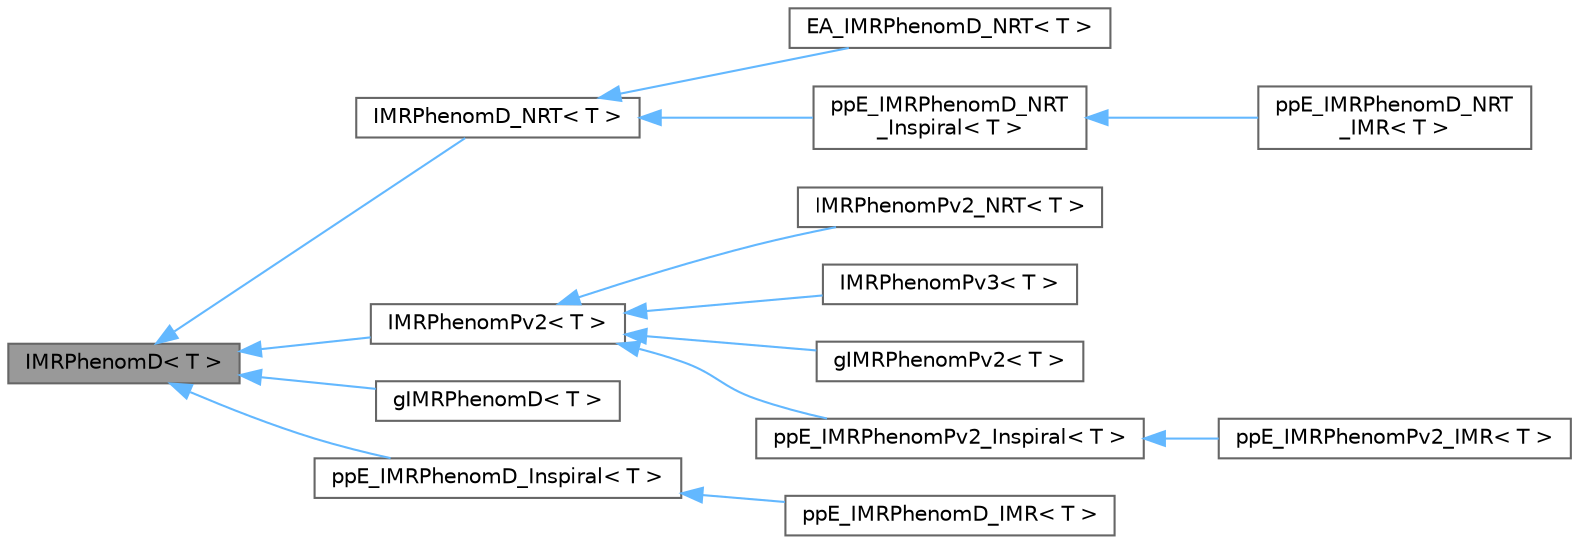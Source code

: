 digraph "IMRPhenomD&lt; T &gt;"
{
 // LATEX_PDF_SIZE
  bgcolor="transparent";
  edge [fontname=Helvetica,fontsize=10,labelfontname=Helvetica,labelfontsize=10];
  node [fontname=Helvetica,fontsize=10,shape=box,height=0.2,width=0.4];
  rankdir="LR";
  Node1 [id="Node000001",label="IMRPhenomD\< T \>",height=0.2,width=0.4,color="gray40", fillcolor="grey60", style="filled", fontcolor="black",tooltip=" "];
  Node1 -> Node2 [id="edge1_Node000001_Node000002",dir="back",color="steelblue1",style="solid",tooltip=" "];
  Node2 [id="Node000002",label="IMRPhenomD_NRT\< T \>",height=0.2,width=0.4,color="gray40", fillcolor="white", style="filled",URL="$classIMRPhenomD__NRT.html",tooltip=" "];
  Node2 -> Node3 [id="edge2_Node000002_Node000003",dir="back",color="steelblue1",style="solid",tooltip=" "];
  Node3 [id="Node000003",label="EA_IMRPhenomD_NRT\< T \>",height=0.2,width=0.4,color="gray40", fillcolor="white", style="filled",URL="$classEA__IMRPhenomD__NRT.html",tooltip=" "];
  Node2 -> Node4 [id="edge3_Node000002_Node000004",dir="back",color="steelblue1",style="solid",tooltip=" "];
  Node4 [id="Node000004",label="ppE_IMRPhenomD_NRT\l_Inspiral\< T \>",height=0.2,width=0.4,color="gray40", fillcolor="white", style="filled",URL="$classppE__IMRPhenomD__NRT__Inspiral.html",tooltip=" "];
  Node4 -> Node5 [id="edge4_Node000004_Node000005",dir="back",color="steelblue1",style="solid",tooltip=" "];
  Node5 [id="Node000005",label="ppE_IMRPhenomD_NRT\l_IMR\< T \>",height=0.2,width=0.4,color="gray40", fillcolor="white", style="filled",URL="$classppE__IMRPhenomD__NRT__IMR.html",tooltip=" "];
  Node1 -> Node6 [id="edge5_Node000001_Node000006",dir="back",color="steelblue1",style="solid",tooltip=" "];
  Node6 [id="Node000006",label="IMRPhenomPv2\< T \>",height=0.2,width=0.4,color="gray40", fillcolor="white", style="filled",URL="$classIMRPhenomPv2.html",tooltip=" "];
  Node6 -> Node7 [id="edge6_Node000006_Node000007",dir="back",color="steelblue1",style="solid",tooltip=" "];
  Node7 [id="Node000007",label="IMRPhenomPv2_NRT\< T \>",height=0.2,width=0.4,color="gray40", fillcolor="white", style="filled",URL="$classIMRPhenomPv2__NRT.html",tooltip=" "];
  Node6 -> Node8 [id="edge7_Node000006_Node000008",dir="back",color="steelblue1",style="solid",tooltip=" "];
  Node8 [id="Node000008",label="IMRPhenomPv3\< T \>",height=0.2,width=0.4,color="gray40", fillcolor="white", style="filled",URL="$classIMRPhenomPv3.html",tooltip=" "];
  Node6 -> Node9 [id="edge8_Node000006_Node000009",dir="back",color="steelblue1",style="solid",tooltip=" "];
  Node9 [id="Node000009",label="gIMRPhenomPv2\< T \>",height=0.2,width=0.4,color="gray40", fillcolor="white", style="filled",URL="$classgIMRPhenomPv2.html",tooltip=" "];
  Node6 -> Node10 [id="edge9_Node000006_Node000010",dir="back",color="steelblue1",style="solid",tooltip=" "];
  Node10 [id="Node000010",label="ppE_IMRPhenomPv2_Inspiral\< T \>",height=0.2,width=0.4,color="gray40", fillcolor="white", style="filled",URL="$classppE__IMRPhenomPv2__Inspiral.html",tooltip=" "];
  Node10 -> Node11 [id="edge10_Node000010_Node000011",dir="back",color="steelblue1",style="solid",tooltip=" "];
  Node11 [id="Node000011",label="ppE_IMRPhenomPv2_IMR\< T \>",height=0.2,width=0.4,color="gray40", fillcolor="white", style="filled",URL="$classppE__IMRPhenomPv2__IMR.html",tooltip=" "];
  Node1 -> Node12 [id="edge11_Node000001_Node000012",dir="back",color="steelblue1",style="solid",tooltip=" "];
  Node12 [id="Node000012",label="gIMRPhenomD\< T \>",height=0.2,width=0.4,color="gray40", fillcolor="white", style="filled",URL="$classgIMRPhenomD.html",tooltip=" "];
  Node1 -> Node13 [id="edge12_Node000001_Node000013",dir="back",color="steelblue1",style="solid",tooltip=" "];
  Node13 [id="Node000013",label="ppE_IMRPhenomD_Inspiral\< T \>",height=0.2,width=0.4,color="gray40", fillcolor="white", style="filled",URL="$classppE__IMRPhenomD__Inspiral.html",tooltip=" "];
  Node13 -> Node14 [id="edge13_Node000013_Node000014",dir="back",color="steelblue1",style="solid",tooltip=" "];
  Node14 [id="Node000014",label="ppE_IMRPhenomD_IMR\< T \>",height=0.2,width=0.4,color="gray40", fillcolor="white", style="filled",URL="$classppE__IMRPhenomD__IMR.html",tooltip=" "];
}
